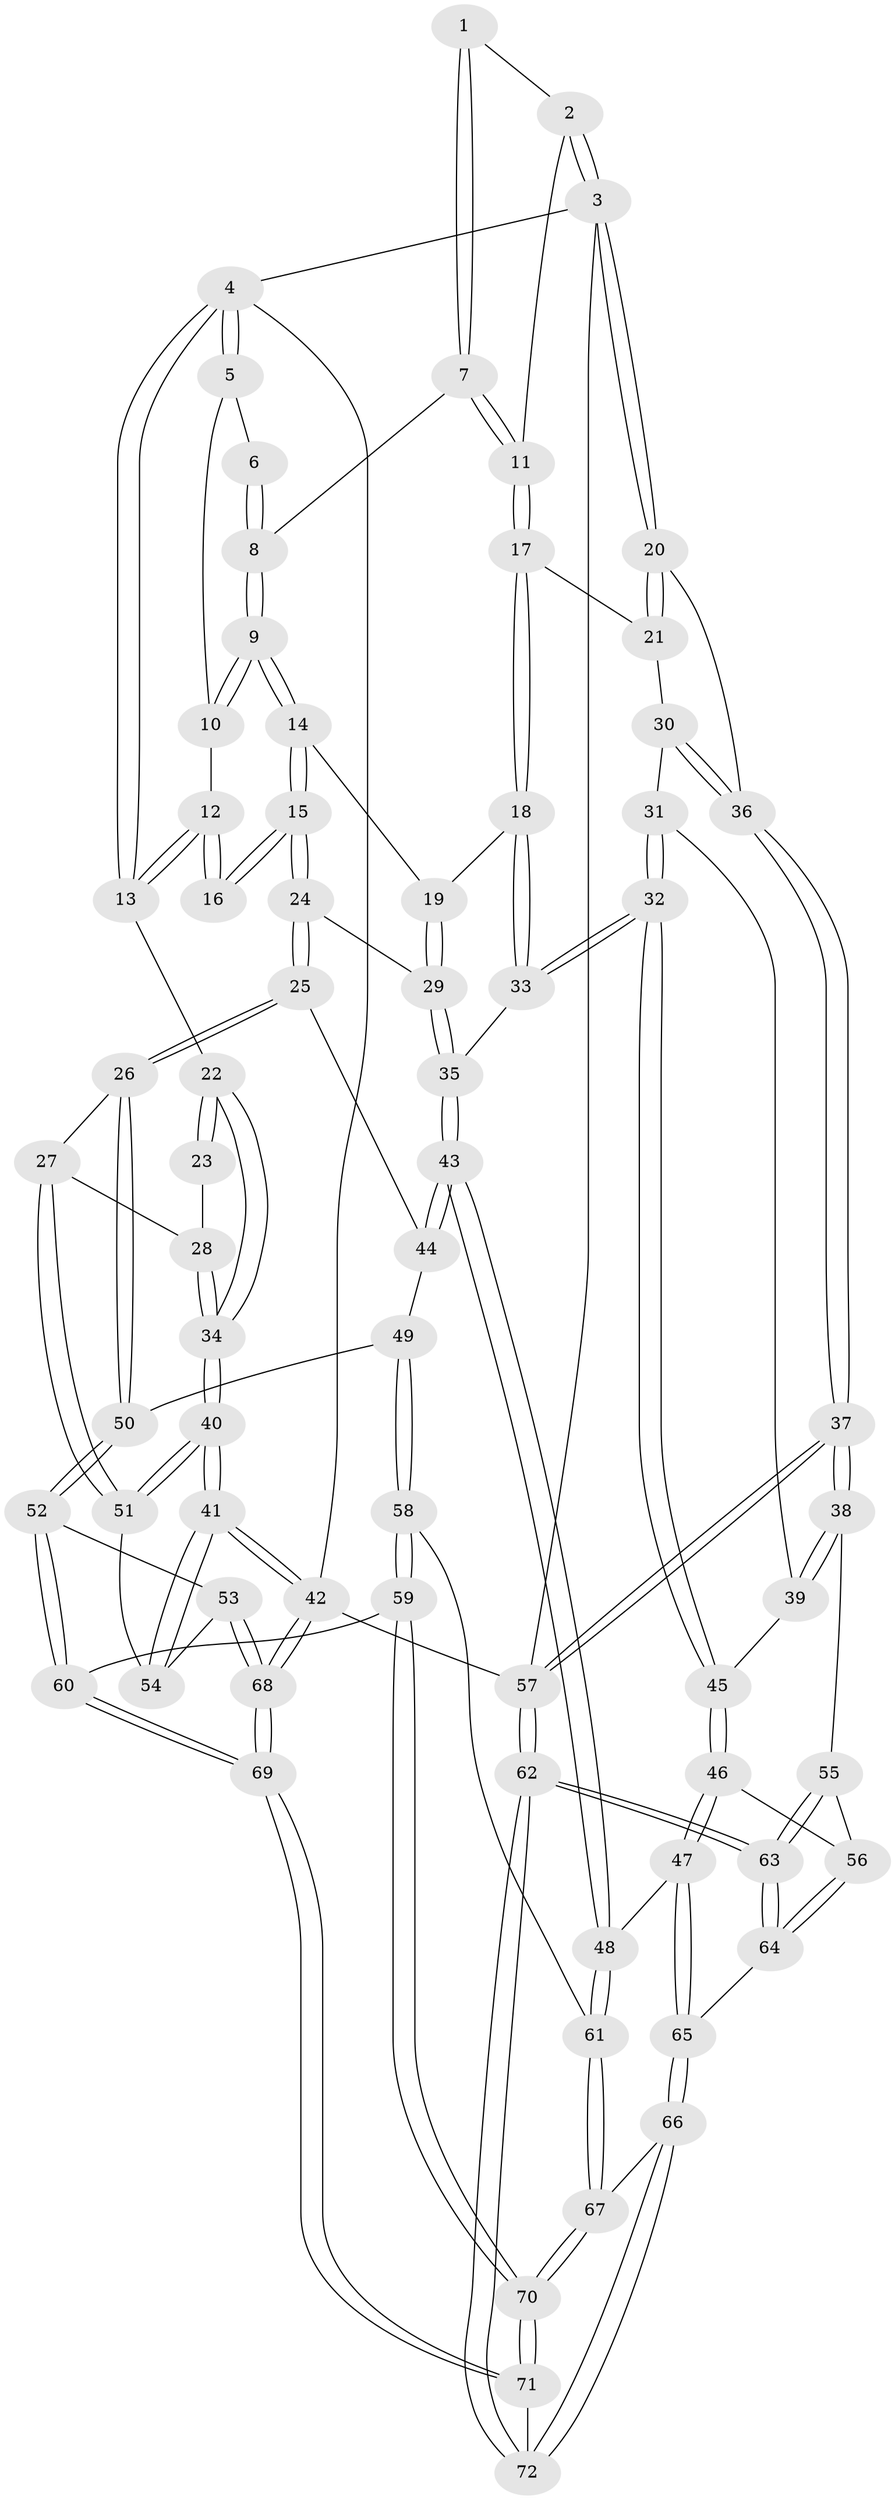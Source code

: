 // coarse degree distribution, {3: 0.4482758620689655, 4: 0.3103448275862069, 2: 0.20689655172413793, 5: 0.034482758620689655}
// Generated by graph-tools (version 1.1) at 2025/54/03/04/25 22:54:43]
// undirected, 72 vertices, 177 edges
graph export_dot {
  node [color=gray90,style=filled];
  1 [pos="+0.5283024224784933+0"];
  2 [pos="+0.8698780674971335+0"];
  3 [pos="+1+0"];
  4 [pos="+0+0"];
  5 [pos="+0.05450246558550161+0"];
  6 [pos="+0.3053652504642254+0"];
  7 [pos="+0.4989926378651021+0.1100960272063697"];
  8 [pos="+0.3199502730014816+0.17035914732168458"];
  9 [pos="+0.31284277190768295+0.18194316350896478"];
  10 [pos="+0.178153248557885+0.15766982612185157"];
  11 [pos="+0.6547592922860972+0.22244379692596897"];
  12 [pos="+0.1297889878344458+0.17617739450817488"];
  13 [pos="+0+0.17599093776417413"];
  14 [pos="+0.3293662127328734+0.2705448379967889"];
  15 [pos="+0.23241192342969402+0.43115291246295123"];
  16 [pos="+0.1372126268892082+0.3652746087144424"];
  17 [pos="+0.6661185015241127+0.2836812984909842"];
  18 [pos="+0.6401851942280343+0.31497443967287253"];
  19 [pos="+0.5125278923993006+0.339303002298458"];
  20 [pos="+1+0"];
  21 [pos="+0.7672381809658304+0.2990475677908599"];
  22 [pos="+0+0.22350042220600766"];
  23 [pos="+0.01691664127394447+0.3371102153825789"];
  24 [pos="+0.2326558019659969+0.4357381930468078"];
  25 [pos="+0.2066325069874481+0.4959115421021825"];
  26 [pos="+0.20459238477888245+0.49881416272781215"];
  27 [pos="+0.1991080891666459+0.5023723910573616"];
  28 [pos="+0.0542150648529674+0.461755682881563"];
  29 [pos="+0.43556581584469345+0.5028420745920883"];
  30 [pos="+0.8957499642169443+0.41439790849728025"];
  31 [pos="+0.8591881517491455+0.4624823128324838"];
  32 [pos="+0.6667473357057595+0.5157727733192349"];
  33 [pos="+0.6484491884620587+0.4628792720877364"];
  34 [pos="+0+0.5174722671574611"];
  35 [pos="+0.44991734317635257+0.5308391794729851"];
  36 [pos="+1+0.4422892754679563"];
  37 [pos="+1+0.6027969033794451"];
  38 [pos="+0.8775767742116652+0.6509514598979885"];
  39 [pos="+0.8280970695773705+0.5617489538563141"];
  40 [pos="+0+0.5978539577554769"];
  41 [pos="+0+0.8176885027072576"];
  42 [pos="+0+1"];
  43 [pos="+0.45974999364067326+0.6078782269031563"];
  44 [pos="+0.36958579639569417+0.6062864059745037"];
  45 [pos="+0.6697795557705526+0.5549214650171215"];
  46 [pos="+0.6347654246394092+0.6670200998880841"];
  47 [pos="+0.622341278463977+0.6746553302672887"];
  48 [pos="+0.47366959510421375+0.6300244678645471"];
  49 [pos="+0.29907455195235033+0.6624979449902008"];
  50 [pos="+0.24495533390453092+0.5916458011481305"];
  51 [pos="+0.07930807163309041+0.6220953482954681"];
  52 [pos="+0.2014098562786799+0.7626508936646643"];
  53 [pos="+0.13643185355938706+0.747735042479859"];
  54 [pos="+0.13617369959978004+0.7473694430345706"];
  55 [pos="+0.8630302300797128+0.6664964982223521"];
  56 [pos="+0.7616659493140633+0.7095657414634782"];
  57 [pos="+1+1"];
  58 [pos="+0.31395124157464105+0.7878990839630725"];
  59 [pos="+0.30714841556497907+0.7929672145007655"];
  60 [pos="+0.2033131626776715+0.7634602093422004"];
  61 [pos="+0.3627706956864506+0.7762946084915568"];
  62 [pos="+1+1"];
  63 [pos="+0.9788375906324276+1"];
  64 [pos="+0.8055064729482112+0.8642168082701955"];
  65 [pos="+0.5845168457234816+0.8427637819549095"];
  66 [pos="+0.5690421901764868+0.8654630258395382"];
  67 [pos="+0.5375662180343622+0.8699290649217559"];
  68 [pos="+0+1"];
  69 [pos="+0.05986284842654308+1"];
  70 [pos="+0.2727168547747379+1"];
  71 [pos="+0.24396470245133256+1"];
  72 [pos="+0.7813063930174768+1"];
  1 -- 2;
  1 -- 7;
  1 -- 7;
  2 -- 3;
  2 -- 3;
  2 -- 11;
  3 -- 4;
  3 -- 20;
  3 -- 20;
  3 -- 57;
  4 -- 5;
  4 -- 5;
  4 -- 13;
  4 -- 13;
  4 -- 42;
  5 -- 6;
  5 -- 10;
  6 -- 8;
  6 -- 8;
  7 -- 8;
  7 -- 11;
  7 -- 11;
  8 -- 9;
  8 -- 9;
  9 -- 10;
  9 -- 10;
  9 -- 14;
  9 -- 14;
  10 -- 12;
  11 -- 17;
  11 -- 17;
  12 -- 13;
  12 -- 13;
  12 -- 16;
  12 -- 16;
  13 -- 22;
  14 -- 15;
  14 -- 15;
  14 -- 19;
  15 -- 16;
  15 -- 16;
  15 -- 24;
  15 -- 24;
  17 -- 18;
  17 -- 18;
  17 -- 21;
  18 -- 19;
  18 -- 33;
  18 -- 33;
  19 -- 29;
  19 -- 29;
  20 -- 21;
  20 -- 21;
  20 -- 36;
  21 -- 30;
  22 -- 23;
  22 -- 23;
  22 -- 34;
  22 -- 34;
  23 -- 28;
  24 -- 25;
  24 -- 25;
  24 -- 29;
  25 -- 26;
  25 -- 26;
  25 -- 44;
  26 -- 27;
  26 -- 50;
  26 -- 50;
  27 -- 28;
  27 -- 51;
  27 -- 51;
  28 -- 34;
  28 -- 34;
  29 -- 35;
  29 -- 35;
  30 -- 31;
  30 -- 36;
  30 -- 36;
  31 -- 32;
  31 -- 32;
  31 -- 39;
  32 -- 33;
  32 -- 33;
  32 -- 45;
  32 -- 45;
  33 -- 35;
  34 -- 40;
  34 -- 40;
  35 -- 43;
  35 -- 43;
  36 -- 37;
  36 -- 37;
  37 -- 38;
  37 -- 38;
  37 -- 57;
  37 -- 57;
  38 -- 39;
  38 -- 39;
  38 -- 55;
  39 -- 45;
  40 -- 41;
  40 -- 41;
  40 -- 51;
  40 -- 51;
  41 -- 42;
  41 -- 42;
  41 -- 54;
  41 -- 54;
  42 -- 68;
  42 -- 68;
  42 -- 57;
  43 -- 44;
  43 -- 44;
  43 -- 48;
  43 -- 48;
  44 -- 49;
  45 -- 46;
  45 -- 46;
  46 -- 47;
  46 -- 47;
  46 -- 56;
  47 -- 48;
  47 -- 65;
  47 -- 65;
  48 -- 61;
  48 -- 61;
  49 -- 50;
  49 -- 58;
  49 -- 58;
  50 -- 52;
  50 -- 52;
  51 -- 54;
  52 -- 53;
  52 -- 60;
  52 -- 60;
  53 -- 54;
  53 -- 68;
  53 -- 68;
  55 -- 56;
  55 -- 63;
  55 -- 63;
  56 -- 64;
  56 -- 64;
  57 -- 62;
  57 -- 62;
  58 -- 59;
  58 -- 59;
  58 -- 61;
  59 -- 60;
  59 -- 70;
  59 -- 70;
  60 -- 69;
  60 -- 69;
  61 -- 67;
  61 -- 67;
  62 -- 63;
  62 -- 63;
  62 -- 72;
  62 -- 72;
  63 -- 64;
  63 -- 64;
  64 -- 65;
  65 -- 66;
  65 -- 66;
  66 -- 67;
  66 -- 72;
  66 -- 72;
  67 -- 70;
  67 -- 70;
  68 -- 69;
  68 -- 69;
  69 -- 71;
  69 -- 71;
  70 -- 71;
  70 -- 71;
  71 -- 72;
}
